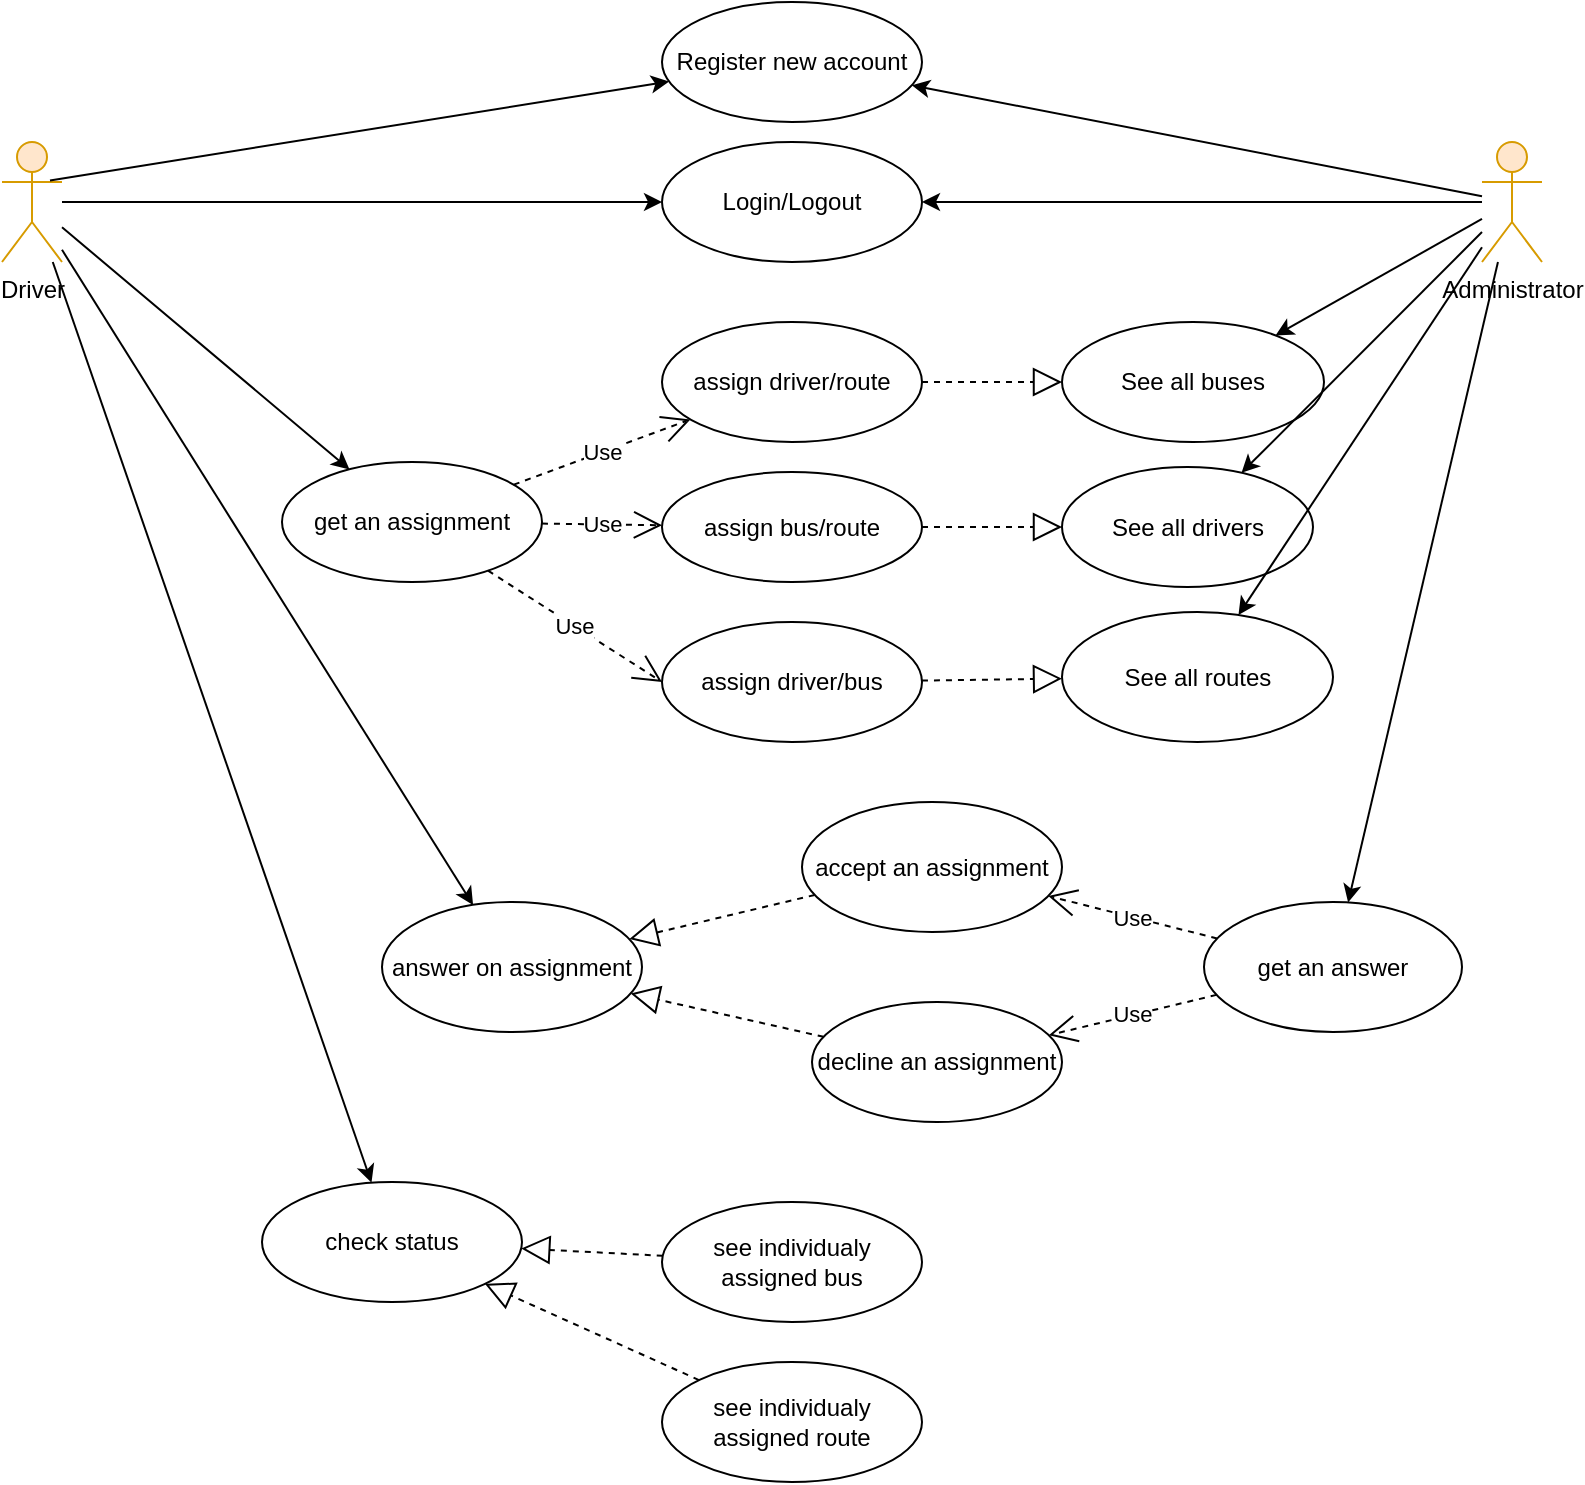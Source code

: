 <mxfile version="12.9.13"><diagram id="gBbBubmMKDa79EZgULMv" name="Page-1"><mxGraphModel dx="1038" dy="536" grid="1" gridSize="10" guides="1" tooltips="1" connect="1" arrows="1" fold="1" page="1" pageScale="1" pageWidth="827" pageHeight="1169" math="0" shadow="0"><root><mxCell id="0"/><mxCell id="1" parent="0"/><mxCell id="Cs2fQRtOWcDWSzGTg9X2-9" style="edgeStyle=orthogonalEdgeStyle;rounded=0;orthogonalLoop=1;jettySize=auto;html=1;" edge="1" parent="1" source="o_nL1VkQoWc03g5dXgiV-1" target="Cs2fQRtOWcDWSzGTg9X2-6"><mxGeometry relative="1" as="geometry"/></mxCell><mxCell id="o_nL1VkQoWc03g5dXgiV-1" value="Driver&lt;br&gt;" style="shape=umlActor;verticalLabelPosition=bottom;labelBackgroundColor=#ffffff;verticalAlign=top;html=1;fillColor=#ffe6cc;strokeColor=#d79b00;" parent="1" vertex="1"><mxGeometry x="30" y="270" width="30" height="60" as="geometry"/></mxCell><mxCell id="Cs2fQRtOWcDWSzGTg9X2-8" style="edgeStyle=orthogonalEdgeStyle;rounded=0;orthogonalLoop=1;jettySize=auto;html=1;entryX=1;entryY=0.5;entryDx=0;entryDy=0;" edge="1" parent="1" source="Cs2fQRtOWcDWSzGTg9X2-4" target="Cs2fQRtOWcDWSzGTg9X2-6"><mxGeometry relative="1" as="geometry"/></mxCell><mxCell id="Cs2fQRtOWcDWSzGTg9X2-4" value="Administrator" style="shape=umlActor;verticalLabelPosition=bottom;labelBackgroundColor=#ffffff;verticalAlign=top;html=1;outlineConnect=0;fillColor=#ffe6cc;strokeColor=#d79b00;" vertex="1" parent="1"><mxGeometry x="770" y="270" width="30" height="60" as="geometry"/></mxCell><mxCell id="Cs2fQRtOWcDWSzGTg9X2-6" value="Login/Logout" style="ellipse;whiteSpace=wrap;html=1;" vertex="1" parent="1"><mxGeometry x="360" y="270" width="130" height="60" as="geometry"/></mxCell><mxCell id="Cs2fQRtOWcDWSzGTg9X2-10" value="Register new account" style="ellipse;whiteSpace=wrap;html=1;" vertex="1" parent="1"><mxGeometry x="360" y="200" width="130" height="60" as="geometry"/></mxCell><mxCell id="Cs2fQRtOWcDWSzGTg9X2-14" value="" style="endArrow=classic;html=1;exitX=0.8;exitY=0.32;exitDx=0;exitDy=0;exitPerimeter=0;" edge="1" parent="1" source="o_nL1VkQoWc03g5dXgiV-1" target="Cs2fQRtOWcDWSzGTg9X2-10"><mxGeometry width="50" height="50" relative="1" as="geometry"><mxPoint x="60" y="280" as="sourcePoint"/><mxPoint x="110" y="230" as="targetPoint"/></mxGeometry></mxCell><mxCell id="Cs2fQRtOWcDWSzGTg9X2-16" value="" style="endArrow=classic;html=1;" edge="1" parent="1" source="Cs2fQRtOWcDWSzGTg9X2-4" target="Cs2fQRtOWcDWSzGTg9X2-10"><mxGeometry width="50" height="50" relative="1" as="geometry"><mxPoint x="860" y="280" as="sourcePoint"/><mxPoint x="910" y="230" as="targetPoint"/></mxGeometry></mxCell><mxCell id="Cs2fQRtOWcDWSzGTg9X2-17" value="See all buses" style="ellipse;whiteSpace=wrap;html=1;" vertex="1" parent="1"><mxGeometry x="560" y="360" width="131" height="60" as="geometry"/></mxCell><mxCell id="Cs2fQRtOWcDWSzGTg9X2-19" value="" style="endArrow=classic;html=1;" edge="1" parent="1" source="Cs2fQRtOWcDWSzGTg9X2-4" target="Cs2fQRtOWcDWSzGTg9X2-17"><mxGeometry width="50" height="50" relative="1" as="geometry"><mxPoint x="860" y="420" as="sourcePoint"/><mxPoint x="910" y="370" as="targetPoint"/></mxGeometry></mxCell><mxCell id="Cs2fQRtOWcDWSzGTg9X2-20" value="See all drivers" style="ellipse;whiteSpace=wrap;html=1;" vertex="1" parent="1"><mxGeometry x="560" y="432.5" width="125.5" height="60" as="geometry"/></mxCell><mxCell id="Cs2fQRtOWcDWSzGTg9X2-21" value="See all routes" style="ellipse;whiteSpace=wrap;html=1;" vertex="1" parent="1"><mxGeometry x="560" y="505" width="135.5" height="65" as="geometry"/></mxCell><mxCell id="Cs2fQRtOWcDWSzGTg9X2-23" value="assign driver/route" style="ellipse;whiteSpace=wrap;html=1;" vertex="1" parent="1"><mxGeometry x="360" y="360" width="130" height="60" as="geometry"/></mxCell><mxCell id="Cs2fQRtOWcDWSzGTg9X2-25" value="" style="endArrow=block;dashed=1;endFill=0;endSize=12;html=1;" edge="1" parent="1" source="Cs2fQRtOWcDWSzGTg9X2-23" target="Cs2fQRtOWcDWSzGTg9X2-17"><mxGeometry width="160" relative="1" as="geometry"><mxPoint x="530" y="390" as="sourcePoint"/><mxPoint x="690" y="390" as="targetPoint"/></mxGeometry></mxCell><mxCell id="Cs2fQRtOWcDWSzGTg9X2-26" value="assign bus/route" style="ellipse;whiteSpace=wrap;html=1;" vertex="1" parent="1"><mxGeometry x="360" y="435" width="130" height="55" as="geometry"/></mxCell><mxCell id="Cs2fQRtOWcDWSzGTg9X2-27" value="" style="endArrow=block;dashed=1;endFill=0;endSize=12;html=1;" edge="1" parent="1" source="Cs2fQRtOWcDWSzGTg9X2-26" target="Cs2fQRtOWcDWSzGTg9X2-20"><mxGeometry width="160" relative="1" as="geometry"><mxPoint x="530" y="460" as="sourcePoint"/><mxPoint x="690" y="460" as="targetPoint"/></mxGeometry></mxCell><mxCell id="Cs2fQRtOWcDWSzGTg9X2-28" value="assign driver/bus" style="ellipse;whiteSpace=wrap;html=1;" vertex="1" parent="1"><mxGeometry x="360" y="510" width="130" height="60" as="geometry"/></mxCell><mxCell id="Cs2fQRtOWcDWSzGTg9X2-29" value="" style="endArrow=block;dashed=1;endFill=0;endSize=12;html=1;" edge="1" parent="1" source="Cs2fQRtOWcDWSzGTg9X2-28" target="Cs2fQRtOWcDWSzGTg9X2-21"><mxGeometry width="160" relative="1" as="geometry"><mxPoint x="520" y="550" as="sourcePoint"/><mxPoint x="620" y="540" as="targetPoint"/></mxGeometry></mxCell><mxCell id="Cs2fQRtOWcDWSzGTg9X2-34" value="" style="endArrow=classic;html=1;" edge="1" parent="1" source="Cs2fQRtOWcDWSzGTg9X2-4" target="Cs2fQRtOWcDWSzGTg9X2-21"><mxGeometry width="50" height="50" relative="1" as="geometry"><mxPoint x="460" y="540" as="sourcePoint"/><mxPoint x="510" y="490" as="targetPoint"/></mxGeometry></mxCell><mxCell id="Cs2fQRtOWcDWSzGTg9X2-35" value="" style="endArrow=classic;html=1;" edge="1" parent="1" source="Cs2fQRtOWcDWSzGTg9X2-4" target="Cs2fQRtOWcDWSzGTg9X2-20"><mxGeometry width="50" height="50" relative="1" as="geometry"><mxPoint x="880" y="470" as="sourcePoint"/><mxPoint x="930" y="420" as="targetPoint"/></mxGeometry></mxCell><mxCell id="Cs2fQRtOWcDWSzGTg9X2-36" value="get an assignment" style="ellipse;whiteSpace=wrap;html=1;" vertex="1" parent="1"><mxGeometry x="170" y="430" width="130" height="60" as="geometry"/></mxCell><mxCell id="Cs2fQRtOWcDWSzGTg9X2-38" value="Use" style="endArrow=open;endSize=12;dashed=1;html=1;" edge="1" parent="1" source="Cs2fQRtOWcDWSzGTg9X2-36" target="Cs2fQRtOWcDWSzGTg9X2-23"><mxGeometry width="160" relative="1" as="geometry"><mxPoint x="240" y="530" as="sourcePoint"/><mxPoint x="400" y="530" as="targetPoint"/></mxGeometry></mxCell><mxCell id="Cs2fQRtOWcDWSzGTg9X2-39" value="Use" style="endArrow=open;endSize=12;dashed=1;html=1;" edge="1" parent="1" source="Cs2fQRtOWcDWSzGTg9X2-36" target="Cs2fQRtOWcDWSzGTg9X2-26"><mxGeometry width="160" relative="1" as="geometry"><mxPoint x="400" y="510" as="sourcePoint"/><mxPoint x="560" y="510" as="targetPoint"/></mxGeometry></mxCell><mxCell id="Cs2fQRtOWcDWSzGTg9X2-41" value="Use" style="endArrow=open;endSize=12;dashed=1;html=1;entryX=0;entryY=0.5;entryDx=0;entryDy=0;" edge="1" parent="1" source="Cs2fQRtOWcDWSzGTg9X2-36" target="Cs2fQRtOWcDWSzGTg9X2-28"><mxGeometry width="160" relative="1" as="geometry"><mxPoint x="400" y="510" as="sourcePoint"/><mxPoint x="290" y="590" as="targetPoint"/></mxGeometry></mxCell><mxCell id="Cs2fQRtOWcDWSzGTg9X2-42" value="" style="endArrow=classic;html=1;" edge="1" parent="1" source="o_nL1VkQoWc03g5dXgiV-1" target="Cs2fQRtOWcDWSzGTg9X2-36"><mxGeometry width="50" height="50" relative="1" as="geometry"><mxPoint x="460" y="540" as="sourcePoint"/><mxPoint x="510" y="490" as="targetPoint"/></mxGeometry></mxCell><mxCell id="Cs2fQRtOWcDWSzGTg9X2-43" value="answer on assignment" style="ellipse;whiteSpace=wrap;html=1;" vertex="1" parent="1"><mxGeometry x="220" y="650" width="130" height="65" as="geometry"/></mxCell><mxCell id="Cs2fQRtOWcDWSzGTg9X2-44" value="accept an assignment" style="ellipse;whiteSpace=wrap;html=1;" vertex="1" parent="1"><mxGeometry x="430" y="600" width="130" height="65" as="geometry"/></mxCell><mxCell id="Cs2fQRtOWcDWSzGTg9X2-45" value="decline an assignment" style="ellipse;whiteSpace=wrap;html=1;" vertex="1" parent="1"><mxGeometry x="435" y="700" width="125" height="60" as="geometry"/></mxCell><mxCell id="Cs2fQRtOWcDWSzGTg9X2-46" value="" style="endArrow=block;dashed=1;endFill=0;endSize=12;html=1;" edge="1" parent="1" source="Cs2fQRtOWcDWSzGTg9X2-44" target="Cs2fQRtOWcDWSzGTg9X2-43"><mxGeometry width="160" relative="1" as="geometry"><mxPoint x="290" y="620" as="sourcePoint"/><mxPoint x="450" y="620" as="targetPoint"/></mxGeometry></mxCell><mxCell id="Cs2fQRtOWcDWSzGTg9X2-48" value="" style="endArrow=block;dashed=1;endFill=0;endSize=12;html=1;" edge="1" parent="1" source="Cs2fQRtOWcDWSzGTg9X2-45" target="Cs2fQRtOWcDWSzGTg9X2-43"><mxGeometry width="160" relative="1" as="geometry"><mxPoint x="310" y="740" as="sourcePoint"/><mxPoint x="470" y="740" as="targetPoint"/></mxGeometry></mxCell><mxCell id="Cs2fQRtOWcDWSzGTg9X2-49" value="" style="endArrow=classic;html=1;" edge="1" parent="1" source="o_nL1VkQoWc03g5dXgiV-1" target="Cs2fQRtOWcDWSzGTg9X2-43"><mxGeometry width="50" height="50" relative="1" as="geometry"><mxPoint x="460" y="540" as="sourcePoint"/><mxPoint x="510" y="490" as="targetPoint"/></mxGeometry></mxCell><mxCell id="Cs2fQRtOWcDWSzGTg9X2-50" value="get an answer" style="ellipse;whiteSpace=wrap;html=1;" vertex="1" parent="1"><mxGeometry x="631" y="650" width="129" height="65" as="geometry"/></mxCell><mxCell id="Cs2fQRtOWcDWSzGTg9X2-51" value="Use" style="endArrow=open;endSize=12;dashed=1;html=1;" edge="1" parent="1" source="Cs2fQRtOWcDWSzGTg9X2-50" target="Cs2fQRtOWcDWSzGTg9X2-44"><mxGeometry width="160" relative="1" as="geometry"><mxPoint x="630" y="790" as="sourcePoint"/><mxPoint x="790" y="790" as="targetPoint"/></mxGeometry></mxCell><mxCell id="Cs2fQRtOWcDWSzGTg9X2-52" value="Use" style="endArrow=open;endSize=12;dashed=1;html=1;" edge="1" parent="1" source="Cs2fQRtOWcDWSzGTg9X2-50" target="Cs2fQRtOWcDWSzGTg9X2-45"><mxGeometry width="160" relative="1" as="geometry"><mxPoint x="590" y="810" as="sourcePoint"/><mxPoint x="750" y="810" as="targetPoint"/></mxGeometry></mxCell><mxCell id="Cs2fQRtOWcDWSzGTg9X2-53" value="" style="endArrow=classic;html=1;" edge="1" parent="1" source="Cs2fQRtOWcDWSzGTg9X2-4" target="Cs2fQRtOWcDWSzGTg9X2-50"><mxGeometry width="50" height="50" relative="1" as="geometry"><mxPoint x="900" y="610" as="sourcePoint"/><mxPoint x="950" y="560" as="targetPoint"/></mxGeometry></mxCell><mxCell id="Cs2fQRtOWcDWSzGTg9X2-54" value="" style="endArrow=classic;html=1;" edge="1" parent="1" source="o_nL1VkQoWc03g5dXgiV-1" target="Cs2fQRtOWcDWSzGTg9X2-55"><mxGeometry width="50" height="50" relative="1" as="geometry"><mxPoint x="460" y="640" as="sourcePoint"/><mxPoint x="200" y="820" as="targetPoint"/></mxGeometry></mxCell><mxCell id="Cs2fQRtOWcDWSzGTg9X2-55" value="check status" style="ellipse;whiteSpace=wrap;html=1;" vertex="1" parent="1"><mxGeometry x="160" y="790" width="130" height="60" as="geometry"/></mxCell><mxCell id="Cs2fQRtOWcDWSzGTg9X2-56" value="see individualy assigned bus" style="ellipse;whiteSpace=wrap;html=1;" vertex="1" parent="1"><mxGeometry x="360" y="800" width="130" height="60" as="geometry"/></mxCell><mxCell id="Cs2fQRtOWcDWSzGTg9X2-57" value="see individualy assigned route" style="ellipse;whiteSpace=wrap;html=1;" vertex="1" parent="1"><mxGeometry x="360" y="880" width="130" height="60" as="geometry"/></mxCell><mxCell id="Cs2fQRtOWcDWSzGTg9X2-59" value="" style="endArrow=block;dashed=1;endFill=0;endSize=12;html=1;" edge="1" parent="1" source="Cs2fQRtOWcDWSzGTg9X2-56" target="Cs2fQRtOWcDWSzGTg9X2-55"><mxGeometry width="160" relative="1" as="geometry"><mxPoint x="290" y="860" as="sourcePoint"/><mxPoint x="450" y="860" as="targetPoint"/></mxGeometry></mxCell><mxCell id="Cs2fQRtOWcDWSzGTg9X2-60" value="" style="endArrow=block;dashed=1;endFill=0;endSize=12;html=1;" edge="1" parent="1" source="Cs2fQRtOWcDWSzGTg9X2-57" target="Cs2fQRtOWcDWSzGTg9X2-55"><mxGeometry width="160" relative="1" as="geometry"><mxPoint x="410" y="910" as="sourcePoint"/><mxPoint x="570" y="910" as="targetPoint"/></mxGeometry></mxCell></root></mxGraphModel></diagram></mxfile>